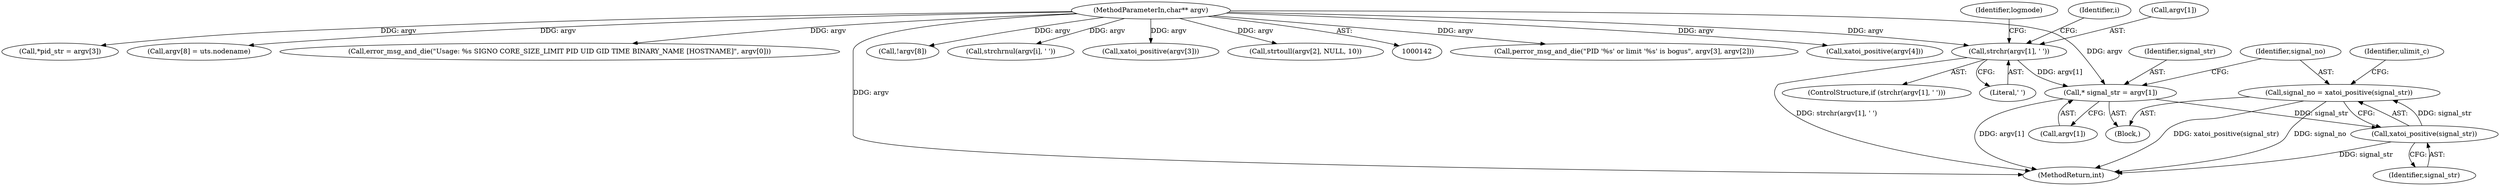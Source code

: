digraph "0_abrt_4f2c1ddd3e3b81d2d5146b883115371f1cada9f9@API" {
"1000263" [label="(Call,signal_no = xatoi_positive(signal_str))"];
"1000265" [label="(Call,xatoi_positive(signal_str))"];
"1000257" [label="(Call,* signal_str = argv[1])"];
"1000177" [label="(Call,strchr(argv[1], ' '))"];
"1000144" [label="(MethodParameterIn,char** argv)"];
"1000204" [label="(Identifier,logmode)"];
"1000258" [label="(Identifier,signal_str)"];
"1000177" [label="(Call,strchr(argv[1], ' '))"];
"1000265" [label="(Call,xatoi_positive(signal_str))"];
"1000321" [label="(Call,perror_msg_and_die(\"PID '%s' or limit '%s' is bogus\", argv[3], argv[2]))"];
"1000310" [label="(Call,xatoi_positive(argv[4]))"];
"1000186" [label="(Identifier,i)"];
"1000295" [label="(Call,*pid_str = argv[3])"];
"1000264" [label="(Identifier,signal_no)"];
"1000354" [label="(Call,argv[8] = uts.nodename)"];
"1000257" [label="(Call,* signal_str = argv[1])"];
"1000269" [label="(Identifier,ulimit_c)"];
"1000266" [label="(Identifier,signal_str)"];
"1000145" [label="(Block,)"];
"1000171" [label="(Call,error_msg_and_die(\"Usage: %s SIGNO CORE_SIZE_LIMIT PID UID GID TIME BINARY_NAME [HOSTNAME]\", argv[0]))"];
"1000178" [label="(Call,argv[1])"];
"1000144" [label="(MethodParameterIn,char** argv)"];
"1000259" [label="(Call,argv[1])"];
"1001171" [label="(MethodReturn,int)"];
"1000176" [label="(ControlStructure,if (strchr(argv[1], ' ')))"];
"1000346" [label="(Call,!argv[8])"];
"1000196" [label="(Call,strchrnul(argv[i], ' '))"];
"1000303" [label="(Call,xatoi_positive(argv[3]))"];
"1000181" [label="(Literal,' ')"];
"1000270" [label="(Call,strtoull(argv[2], NULL, 10))"];
"1000263" [label="(Call,signal_no = xatoi_positive(signal_str))"];
"1000263" -> "1000145"  [label="AST: "];
"1000263" -> "1000265"  [label="CFG: "];
"1000264" -> "1000263"  [label="AST: "];
"1000265" -> "1000263"  [label="AST: "];
"1000269" -> "1000263"  [label="CFG: "];
"1000263" -> "1001171"  [label="DDG: xatoi_positive(signal_str)"];
"1000263" -> "1001171"  [label="DDG: signal_no"];
"1000265" -> "1000263"  [label="DDG: signal_str"];
"1000265" -> "1000266"  [label="CFG: "];
"1000266" -> "1000265"  [label="AST: "];
"1000265" -> "1001171"  [label="DDG: signal_str"];
"1000257" -> "1000265"  [label="DDG: signal_str"];
"1000257" -> "1000145"  [label="AST: "];
"1000257" -> "1000259"  [label="CFG: "];
"1000258" -> "1000257"  [label="AST: "];
"1000259" -> "1000257"  [label="AST: "];
"1000264" -> "1000257"  [label="CFG: "];
"1000257" -> "1001171"  [label="DDG: argv[1]"];
"1000177" -> "1000257"  [label="DDG: argv[1]"];
"1000144" -> "1000257"  [label="DDG: argv"];
"1000177" -> "1000176"  [label="AST: "];
"1000177" -> "1000181"  [label="CFG: "];
"1000178" -> "1000177"  [label="AST: "];
"1000181" -> "1000177"  [label="AST: "];
"1000186" -> "1000177"  [label="CFG: "];
"1000204" -> "1000177"  [label="CFG: "];
"1000177" -> "1001171"  [label="DDG: strchr(argv[1], ' ')"];
"1000144" -> "1000177"  [label="DDG: argv"];
"1000144" -> "1000142"  [label="AST: "];
"1000144" -> "1001171"  [label="DDG: argv"];
"1000144" -> "1000171"  [label="DDG: argv"];
"1000144" -> "1000196"  [label="DDG: argv"];
"1000144" -> "1000270"  [label="DDG: argv"];
"1000144" -> "1000295"  [label="DDG: argv"];
"1000144" -> "1000303"  [label="DDG: argv"];
"1000144" -> "1000310"  [label="DDG: argv"];
"1000144" -> "1000321"  [label="DDG: argv"];
"1000144" -> "1000346"  [label="DDG: argv"];
"1000144" -> "1000354"  [label="DDG: argv"];
}
